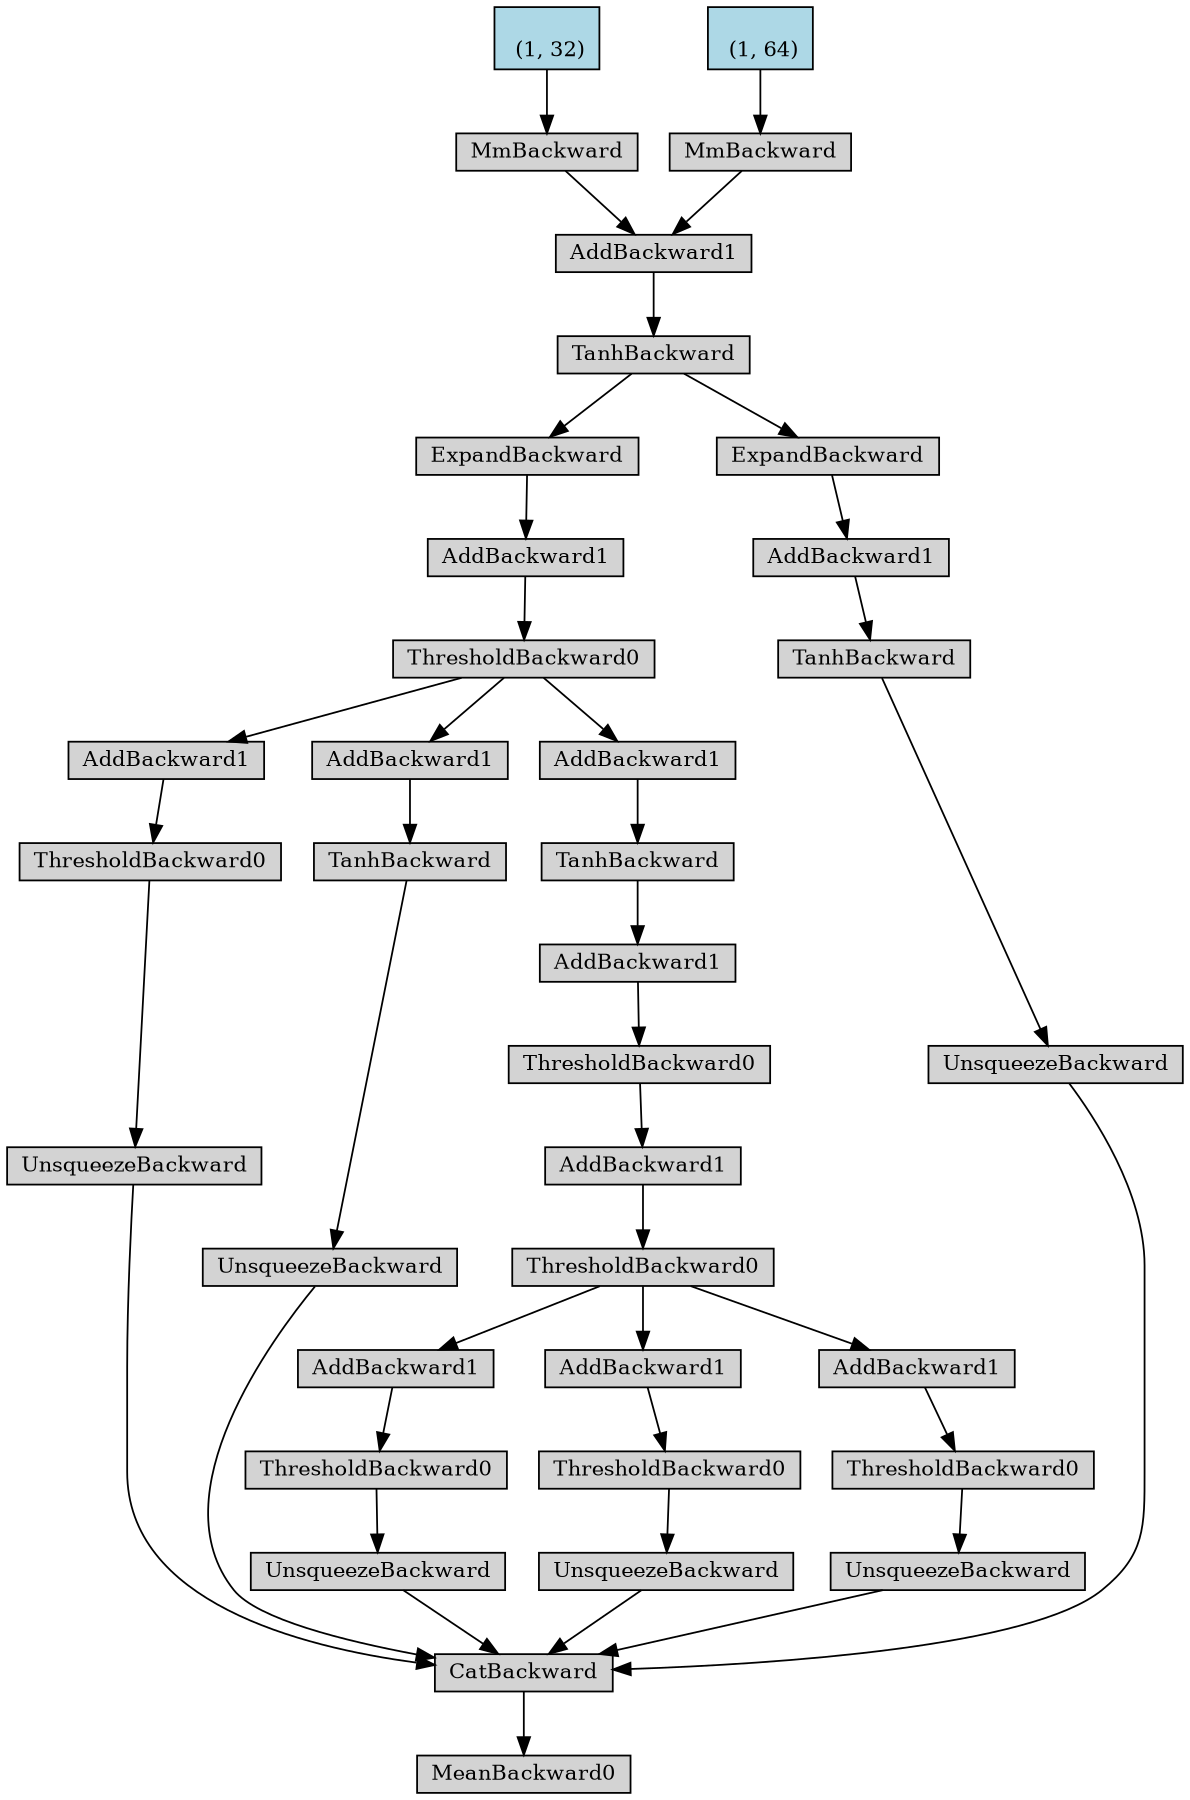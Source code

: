 digraph {
	graph [size="12,12"]
	node [align=left fontsize=12 height=0.2 ranksep=0.1 shape=box style=filled]
	4486023320 [label=MeanBackward0]
	4486023096 -> 4486023320
	4486023096 [label=CatBackward]
	4486022984 -> 4486023096
	4486022984 [label=UnsqueezeBackward]
	4486023432 -> 4486022984
	4486023432 [label=ThresholdBackward0]
	4486023544 -> 4486023432
	4486023544 [label=AddBackward1]
	4486023656 -> 4486023544
	4486023656 [label=ThresholdBackward0]
	4486023768 -> 4486023656
	4486023768 [label=AddBackward1]
	4486023880 -> 4486023768
	4486023880 [label=ExpandBackward]
	4486023992 -> 4486023880
	4486023992 [label=TanhBackward]
	4486024104 -> 4486023992
	4486024104 [label=AddBackward1]
	4486024216 -> 4486024104
	4486024216 [label=MmBackward]
	4486022648 -> 4486024216
	4486022648 [label="
 (1, 32)" fillcolor=lightblue]
	4486024272 -> 4486024104
	4486024272 [label=MmBackward]
	4486022704 -> 4486024272
	4486022704 [label="
 (1, 64)" fillcolor=lightblue]
	4486022928 -> 4486023096
	4486022928 [label=UnsqueezeBackward]
	4486023208 -> 4486022928
	4486023208 [label=TanhBackward]
	4486023712 -> 4486023208
	4486023712 [label=AddBackward1]
	4486023656 -> 4486023712
	4486022592 -> 4486023096
	4486022592 [label=UnsqueezeBackward]
	4486023600 -> 4486022592
	4486023600 [label=TanhBackward]
	4486023936 -> 4486023600
	4486023936 [label=AddBackward1]
	4486024160 -> 4486023936
	4486024160 [label=ExpandBackward]
	4486023992 -> 4486024160
	4486022760 -> 4486023096
	4486022760 [label=UnsqueezeBackward]
	4486023824 -> 4486022760
	4486023824 [label=ThresholdBackward0]
	4486024328 -> 4486023824
	4486024328 [label=AddBackward1]
	4486024440 -> 4486024328
	4486024440 [label=ThresholdBackward0]
	4486024552 -> 4486024440
	4486024552 [label=AddBackward1]
	4486024664 -> 4486024552
	4486024664 [label=ThresholdBackward0]
	4486024776 -> 4486024664
	4486024776 [label=AddBackward1]
	4486024888 -> 4486024776
	4486024888 [label=TanhBackward]
	4486025000 -> 4486024888
	4486025000 [label=AddBackward1]
	4486023656 -> 4486025000
	4486023488 -> 4486023096
	4486023488 [label=UnsqueezeBackward]
	4486024048 -> 4486023488
	4486024048 [label=ThresholdBackward0]
	4486024496 -> 4486024048
	4486024496 [label=AddBackward1]
	4486024440 -> 4486024496
	4486023376 -> 4486023096
	4486023376 [label=UnsqueezeBackward]
	4486024384 -> 4486023376
	4486024384 [label=ThresholdBackward0]
	4486024720 -> 4486024384
	4486024720 [label=AddBackward1]
	4486024440 -> 4486024720
}
